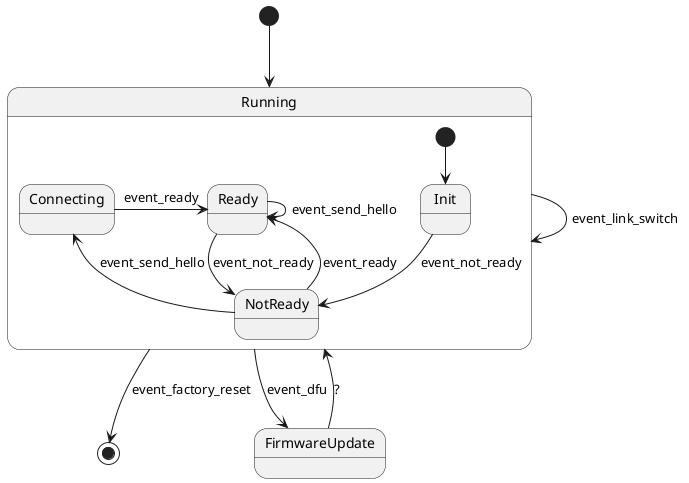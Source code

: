@startuml template state machine

[*] --> Running
state Running{
[*] --> Init
Init --> NotReady : event_not_ready
NotReady --> Ready : event_ready
NotReady --> Connecting : event_send_hello
Connecting -> Ready : event_ready
Ready --> NotReady : event_not_ready
Ready --> Ready : event_send_hello
}
Running --> [*] : event_factory_reset
Running --> Running : event_link_switch
Running --> FirmwareUpdate : event_dfu
FirmwareUpdate --> Running : ?
@enduml
